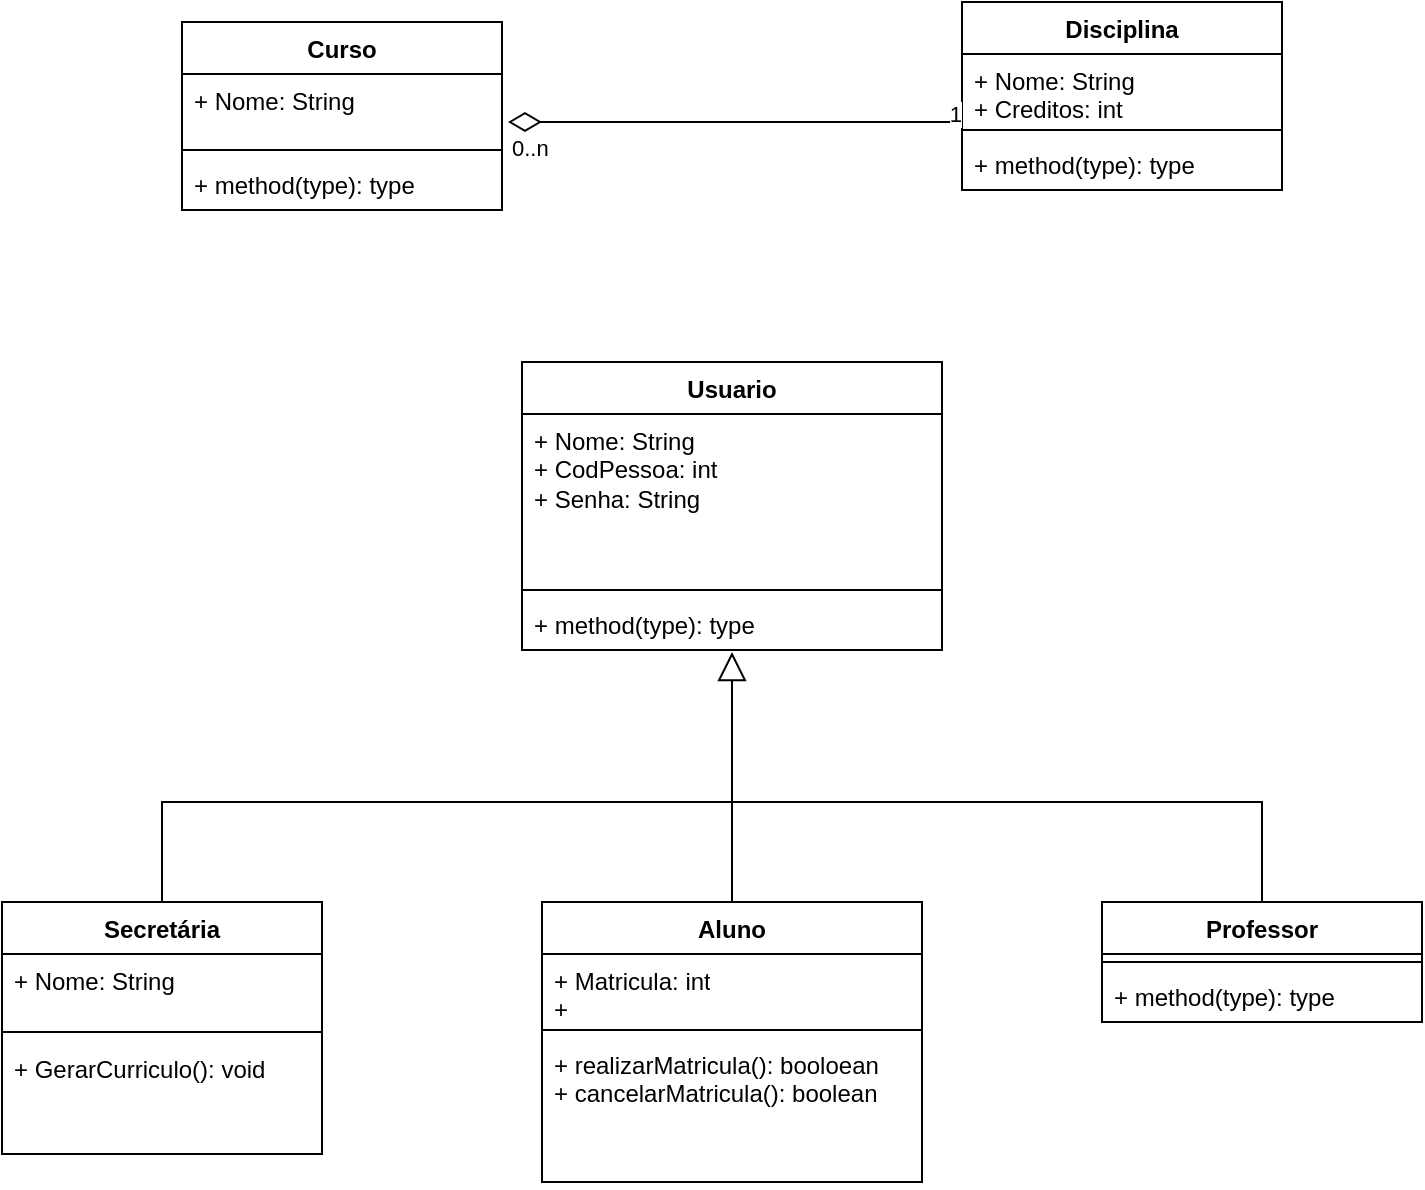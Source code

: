 <mxfile version="21.6.9" type="github">
  <diagram id="C5RBs43oDa-KdzZeNtuy" name="Page-1">
    <mxGraphModel dx="1434" dy="782" grid="1" gridSize="10" guides="1" tooltips="1" connect="1" arrows="1" fold="1" page="1" pageScale="1" pageWidth="827" pageHeight="1169" math="0" shadow="0">
      <root>
        <mxCell id="WIyWlLk6GJQsqaUBKTNV-0" />
        <mxCell id="WIyWlLk6GJQsqaUBKTNV-1" parent="WIyWlLk6GJQsqaUBKTNV-0" />
        <mxCell id="xfJHlxu_VXnrqttIyuLd-0" value="Curso" style="swimlane;fontStyle=1;align=center;verticalAlign=top;childLayout=stackLayout;horizontal=1;startSize=26;horizontalStack=0;resizeParent=1;resizeParentMax=0;resizeLast=0;collapsible=1;marginBottom=0;whiteSpace=wrap;html=1;" parent="WIyWlLk6GJQsqaUBKTNV-1" vertex="1">
          <mxGeometry x="100" y="80" width="160" height="94" as="geometry" />
        </mxCell>
        <mxCell id="xfJHlxu_VXnrqttIyuLd-1" value="+ Nome: String" style="text;strokeColor=none;fillColor=none;align=left;verticalAlign=top;spacingLeft=4;spacingRight=4;overflow=hidden;rotatable=0;points=[[0,0.5],[1,0.5]];portConstraint=eastwest;whiteSpace=wrap;html=1;" parent="xfJHlxu_VXnrqttIyuLd-0" vertex="1">
          <mxGeometry y="26" width="160" height="34" as="geometry" />
        </mxCell>
        <mxCell id="xfJHlxu_VXnrqttIyuLd-2" value="" style="line;strokeWidth=1;fillColor=none;align=left;verticalAlign=middle;spacingTop=-1;spacingLeft=3;spacingRight=3;rotatable=0;labelPosition=right;points=[];portConstraint=eastwest;strokeColor=inherit;" parent="xfJHlxu_VXnrqttIyuLd-0" vertex="1">
          <mxGeometry y="60" width="160" height="8" as="geometry" />
        </mxCell>
        <mxCell id="xfJHlxu_VXnrqttIyuLd-3" value="+ method(type): type" style="text;strokeColor=none;fillColor=none;align=left;verticalAlign=top;spacingLeft=4;spacingRight=4;overflow=hidden;rotatable=0;points=[[0,0.5],[1,0.5]];portConstraint=eastwest;whiteSpace=wrap;html=1;" parent="xfJHlxu_VXnrqttIyuLd-0" vertex="1">
          <mxGeometry y="68" width="160" height="26" as="geometry" />
        </mxCell>
        <mxCell id="xfJHlxu_VXnrqttIyuLd-4" value="Disciplina" style="swimlane;fontStyle=1;align=center;verticalAlign=top;childLayout=stackLayout;horizontal=1;startSize=26;horizontalStack=0;resizeParent=1;resizeParentMax=0;resizeLast=0;collapsible=1;marginBottom=0;whiteSpace=wrap;html=1;" parent="WIyWlLk6GJQsqaUBKTNV-1" vertex="1">
          <mxGeometry x="490" y="70" width="160" height="94" as="geometry" />
        </mxCell>
        <mxCell id="xfJHlxu_VXnrqttIyuLd-5" value="+ Nome: String&lt;br&gt;+ Creditos: int" style="text;strokeColor=none;fillColor=none;align=left;verticalAlign=top;spacingLeft=4;spacingRight=4;overflow=hidden;rotatable=0;points=[[0,0.5],[1,0.5]];portConstraint=eastwest;whiteSpace=wrap;html=1;" parent="xfJHlxu_VXnrqttIyuLd-4" vertex="1">
          <mxGeometry y="26" width="160" height="34" as="geometry" />
        </mxCell>
        <mxCell id="xfJHlxu_VXnrqttIyuLd-6" value="" style="line;strokeWidth=1;fillColor=none;align=left;verticalAlign=middle;spacingTop=-1;spacingLeft=3;spacingRight=3;rotatable=0;labelPosition=right;points=[];portConstraint=eastwest;strokeColor=inherit;" parent="xfJHlxu_VXnrqttIyuLd-4" vertex="1">
          <mxGeometry y="60" width="160" height="8" as="geometry" />
        </mxCell>
        <mxCell id="xfJHlxu_VXnrqttIyuLd-7" value="+ method(type): type" style="text;strokeColor=none;fillColor=none;align=left;verticalAlign=top;spacingLeft=4;spacingRight=4;overflow=hidden;rotatable=0;points=[[0,0.5],[1,0.5]];portConstraint=eastwest;whiteSpace=wrap;html=1;" parent="xfJHlxu_VXnrqttIyuLd-4" vertex="1">
          <mxGeometry y="68" width="160" height="26" as="geometry" />
        </mxCell>
        <mxCell id="gCBuhMQFf0GlGuoRnyLi-1" style="edgeStyle=orthogonalEdgeStyle;rounded=0;orthogonalLoop=1;jettySize=auto;html=1;endArrow=block;endFill=0;endSize=12;entryX=0.5;entryY=1.038;entryDx=0;entryDy=0;entryPerimeter=0;" edge="1" parent="WIyWlLk6GJQsqaUBKTNV-1" source="xfJHlxu_VXnrqttIyuLd-8" target="xfJHlxu_VXnrqttIyuLd-15">
          <mxGeometry relative="1" as="geometry">
            <mxPoint x="371" y="397" as="targetPoint" />
            <Array as="points" />
          </mxGeometry>
        </mxCell>
        <mxCell id="xfJHlxu_VXnrqttIyuLd-8" value="Aluno" style="swimlane;fontStyle=1;align=center;verticalAlign=top;childLayout=stackLayout;horizontal=1;startSize=26;horizontalStack=0;resizeParent=1;resizeParentMax=0;resizeLast=0;collapsible=1;marginBottom=0;whiteSpace=wrap;html=1;" parent="WIyWlLk6GJQsqaUBKTNV-1" vertex="1">
          <mxGeometry x="280" y="520" width="190" height="140" as="geometry" />
        </mxCell>
        <mxCell id="xfJHlxu_VXnrqttIyuLd-9" value="+ Matricula: int&lt;br&gt;+&amp;nbsp;" style="text;strokeColor=none;fillColor=none;align=left;verticalAlign=top;spacingLeft=4;spacingRight=4;overflow=hidden;rotatable=0;points=[[0,0.5],[1,0.5]];portConstraint=eastwest;whiteSpace=wrap;html=1;" parent="xfJHlxu_VXnrqttIyuLd-8" vertex="1">
          <mxGeometry y="26" width="190" height="34" as="geometry" />
        </mxCell>
        <mxCell id="xfJHlxu_VXnrqttIyuLd-10" value="" style="line;strokeWidth=1;fillColor=none;align=left;verticalAlign=middle;spacingTop=-1;spacingLeft=3;spacingRight=3;rotatable=0;labelPosition=right;points=[];portConstraint=eastwest;strokeColor=inherit;" parent="xfJHlxu_VXnrqttIyuLd-8" vertex="1">
          <mxGeometry y="60" width="190" height="8" as="geometry" />
        </mxCell>
        <mxCell id="xfJHlxu_VXnrqttIyuLd-11" value="+ realizarMatricula(): booloean&lt;br&gt;+ cancelarMatricula(): boolean" style="text;strokeColor=none;fillColor=none;align=left;verticalAlign=top;spacingLeft=4;spacingRight=4;overflow=hidden;rotatable=0;points=[[0,0.5],[1,0.5]];portConstraint=eastwest;whiteSpace=wrap;html=1;" parent="xfJHlxu_VXnrqttIyuLd-8" vertex="1">
          <mxGeometry y="68" width="190" height="72" as="geometry" />
        </mxCell>
        <mxCell id="xfJHlxu_VXnrqttIyuLd-12" value="Usuario" style="swimlane;fontStyle=1;align=center;verticalAlign=top;childLayout=stackLayout;horizontal=1;startSize=26;horizontalStack=0;resizeParent=1;resizeParentMax=0;resizeLast=0;collapsible=1;marginBottom=0;whiteSpace=wrap;html=1;" parent="WIyWlLk6GJQsqaUBKTNV-1" vertex="1">
          <mxGeometry x="270" y="250" width="210" height="144" as="geometry" />
        </mxCell>
        <mxCell id="xfJHlxu_VXnrqttIyuLd-13" value="+ Nome: String&lt;br&gt;+ CodPessoa: int&lt;br&gt;+ Senha: String" style="text;strokeColor=none;fillColor=none;align=left;verticalAlign=top;spacingLeft=4;spacingRight=4;overflow=hidden;rotatable=0;points=[[0,0.5],[1,0.5]];portConstraint=eastwest;whiteSpace=wrap;html=1;" parent="xfJHlxu_VXnrqttIyuLd-12" vertex="1">
          <mxGeometry y="26" width="210" height="84" as="geometry" />
        </mxCell>
        <mxCell id="xfJHlxu_VXnrqttIyuLd-14" value="" style="line;strokeWidth=1;fillColor=none;align=left;verticalAlign=middle;spacingTop=-1;spacingLeft=3;spacingRight=3;rotatable=0;labelPosition=right;points=[];portConstraint=eastwest;strokeColor=inherit;" parent="xfJHlxu_VXnrqttIyuLd-12" vertex="1">
          <mxGeometry y="110" width="210" height="8" as="geometry" />
        </mxCell>
        <mxCell id="xfJHlxu_VXnrqttIyuLd-15" value="+ method(type): type" style="text;strokeColor=none;fillColor=none;align=left;verticalAlign=top;spacingLeft=4;spacingRight=4;overflow=hidden;rotatable=0;points=[[0,0.5],[1,0.5]];portConstraint=eastwest;whiteSpace=wrap;html=1;" parent="xfJHlxu_VXnrqttIyuLd-12" vertex="1">
          <mxGeometry y="118" width="210" height="26" as="geometry" />
        </mxCell>
        <mxCell id="Lh1GMaYCp6mD0v9DGB5F-2" style="edgeStyle=orthogonalEdgeStyle;rounded=0;orthogonalLoop=1;jettySize=auto;html=1;endArrow=none;endFill=0;entryX=0.5;entryY=0;entryDx=0;entryDy=0;" parent="WIyWlLk6GJQsqaUBKTNV-1" source="xfJHlxu_VXnrqttIyuLd-17" edge="1" target="xfJHlxu_VXnrqttIyuLd-22">
          <mxGeometry relative="1" as="geometry">
            <mxPoint x="360" y="470" as="targetPoint" />
            <Array as="points">
              <mxPoint x="640" y="470" />
              <mxPoint x="90" y="470" />
            </Array>
          </mxGeometry>
        </mxCell>
        <mxCell id="xfJHlxu_VXnrqttIyuLd-17" value="Professor" style="swimlane;fontStyle=1;align=center;verticalAlign=top;childLayout=stackLayout;horizontal=1;startSize=26;horizontalStack=0;resizeParent=1;resizeParentMax=0;resizeLast=0;collapsible=1;marginBottom=0;whiteSpace=wrap;html=1;" parent="WIyWlLk6GJQsqaUBKTNV-1" vertex="1">
          <mxGeometry x="560" y="520" width="160" height="60" as="geometry" />
        </mxCell>
        <mxCell id="xfJHlxu_VXnrqttIyuLd-19" value="" style="line;strokeWidth=1;fillColor=none;align=left;verticalAlign=middle;spacingTop=-1;spacingLeft=3;spacingRight=3;rotatable=0;labelPosition=right;points=[];portConstraint=eastwest;strokeColor=inherit;" parent="xfJHlxu_VXnrqttIyuLd-17" vertex="1">
          <mxGeometry y="26" width="160" height="8" as="geometry" />
        </mxCell>
        <mxCell id="xfJHlxu_VXnrqttIyuLd-20" value="+ method(type): type" style="text;strokeColor=none;fillColor=none;align=left;verticalAlign=top;spacingLeft=4;spacingRight=4;overflow=hidden;rotatable=0;points=[[0,0.5],[1,0.5]];portConstraint=eastwest;whiteSpace=wrap;html=1;" parent="xfJHlxu_VXnrqttIyuLd-17" vertex="1">
          <mxGeometry y="34" width="160" height="26" as="geometry" />
        </mxCell>
        <mxCell id="xfJHlxu_VXnrqttIyuLd-22" value="Secretária" style="swimlane;fontStyle=1;align=center;verticalAlign=top;childLayout=stackLayout;horizontal=1;startSize=26;horizontalStack=0;resizeParent=1;resizeParentMax=0;resizeLast=0;collapsible=1;marginBottom=0;whiteSpace=wrap;html=1;" parent="WIyWlLk6GJQsqaUBKTNV-1" vertex="1">
          <mxGeometry x="10" y="520" width="160" height="126" as="geometry">
            <mxRectangle x="630" y="250" width="120" height="30" as="alternateBounds" />
          </mxGeometry>
        </mxCell>
        <mxCell id="xfJHlxu_VXnrqttIyuLd-23" value="+ Nome: String" style="text;strokeColor=none;fillColor=none;align=left;verticalAlign=top;spacingLeft=4;spacingRight=4;overflow=hidden;rotatable=0;points=[[0,0.5],[1,0.5]];portConstraint=eastwest;whiteSpace=wrap;html=1;" parent="xfJHlxu_VXnrqttIyuLd-22" vertex="1">
          <mxGeometry y="26" width="160" height="34" as="geometry" />
        </mxCell>
        <mxCell id="xfJHlxu_VXnrqttIyuLd-24" value="" style="line;strokeWidth=1;fillColor=none;align=left;verticalAlign=middle;spacingTop=-1;spacingLeft=3;spacingRight=3;rotatable=0;labelPosition=right;points=[];portConstraint=eastwest;strokeColor=inherit;" parent="xfJHlxu_VXnrqttIyuLd-22" vertex="1">
          <mxGeometry y="60" width="160" height="10" as="geometry" />
        </mxCell>
        <mxCell id="xfJHlxu_VXnrqttIyuLd-25" value="+ GerarCurriculo(): void" style="text;strokeColor=none;fillColor=none;align=left;verticalAlign=top;spacingLeft=4;spacingRight=4;overflow=hidden;rotatable=0;points=[[0,0.5],[1,0.5]];portConstraint=eastwest;whiteSpace=wrap;html=1;" parent="xfJHlxu_VXnrqttIyuLd-22" vertex="1">
          <mxGeometry y="70" width="160" height="56" as="geometry" />
        </mxCell>
        <mxCell id="xfJHlxu_VXnrqttIyuLd-26" value="" style="endArrow=none;html=1;endSize=12;startArrow=diamondThin;startSize=14;startFill=0;edgeStyle=orthogonalEdgeStyle;rounded=0;entryX=0;entryY=0.5;entryDx=0;entryDy=0;endFill=0;" parent="WIyWlLk6GJQsqaUBKTNV-1" target="xfJHlxu_VXnrqttIyuLd-5" edge="1">
          <mxGeometry relative="1" as="geometry">
            <mxPoint x="263" y="130" as="sourcePoint" />
            <mxPoint x="470" y="110" as="targetPoint" />
            <Array as="points">
              <mxPoint x="490" y="130" />
            </Array>
          </mxGeometry>
        </mxCell>
        <mxCell id="xfJHlxu_VXnrqttIyuLd-27" value="0..n" style="edgeLabel;resizable=0;html=1;align=left;verticalAlign=top;" parent="xfJHlxu_VXnrqttIyuLd-26" connectable="0" vertex="1">
          <mxGeometry x="-1" relative="1" as="geometry" />
        </mxCell>
        <mxCell id="xfJHlxu_VXnrqttIyuLd-28" value="1" style="edgeLabel;resizable=0;html=1;align=right;verticalAlign=top;" parent="xfJHlxu_VXnrqttIyuLd-26" connectable="0" vertex="1">
          <mxGeometry x="1" relative="1" as="geometry" />
        </mxCell>
      </root>
    </mxGraphModel>
  </diagram>
</mxfile>
